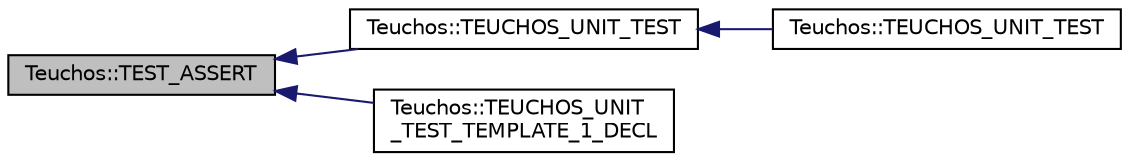digraph "Teuchos::TEST_ASSERT"
{
  edge [fontname="Helvetica",fontsize="10",labelfontname="Helvetica",labelfontsize="10"];
  node [fontname="Helvetica",fontsize="10",shape=record];
  rankdir="LR";
  Node3123 [label="Teuchos::TEST_ASSERT",height=0.2,width=0.4,color="black", fillcolor="grey75", style="filled", fontcolor="black"];
  Node3123 -> Node3124 [dir="back",color="midnightblue",fontsize="10",style="solid",fontname="Helvetica"];
  Node3124 [label="Teuchos::TEUCHOS_UNIT_TEST",height=0.2,width=0.4,color="black", fillcolor="white", style="filled",URL="$d3/d74/namespace_teuchos.html#aaac05438e2b20a5ac766f180127ff4b5"];
  Node3124 -> Node3125 [dir="back",color="midnightblue",fontsize="10",style="solid",fontname="Helvetica"];
  Node3125 [label="Teuchos::TEUCHOS_UNIT_TEST",height=0.2,width=0.4,color="black", fillcolor="white", style="filled",URL="$d3/d74/namespace_teuchos.html#a8de70bc42bb091f81571db49c80cbae0"];
  Node3123 -> Node3126 [dir="back",color="midnightblue",fontsize="10",style="solid",fontname="Helvetica"];
  Node3126 [label="Teuchos::TEUCHOS_UNIT\l_TEST_TEMPLATE_1_DECL",height=0.2,width=0.4,color="black", fillcolor="white", style="filled",URL="$d3/d74/namespace_teuchos.html#a0ce8302d8a070e04ca4d6e4d80caa83f"];
}
